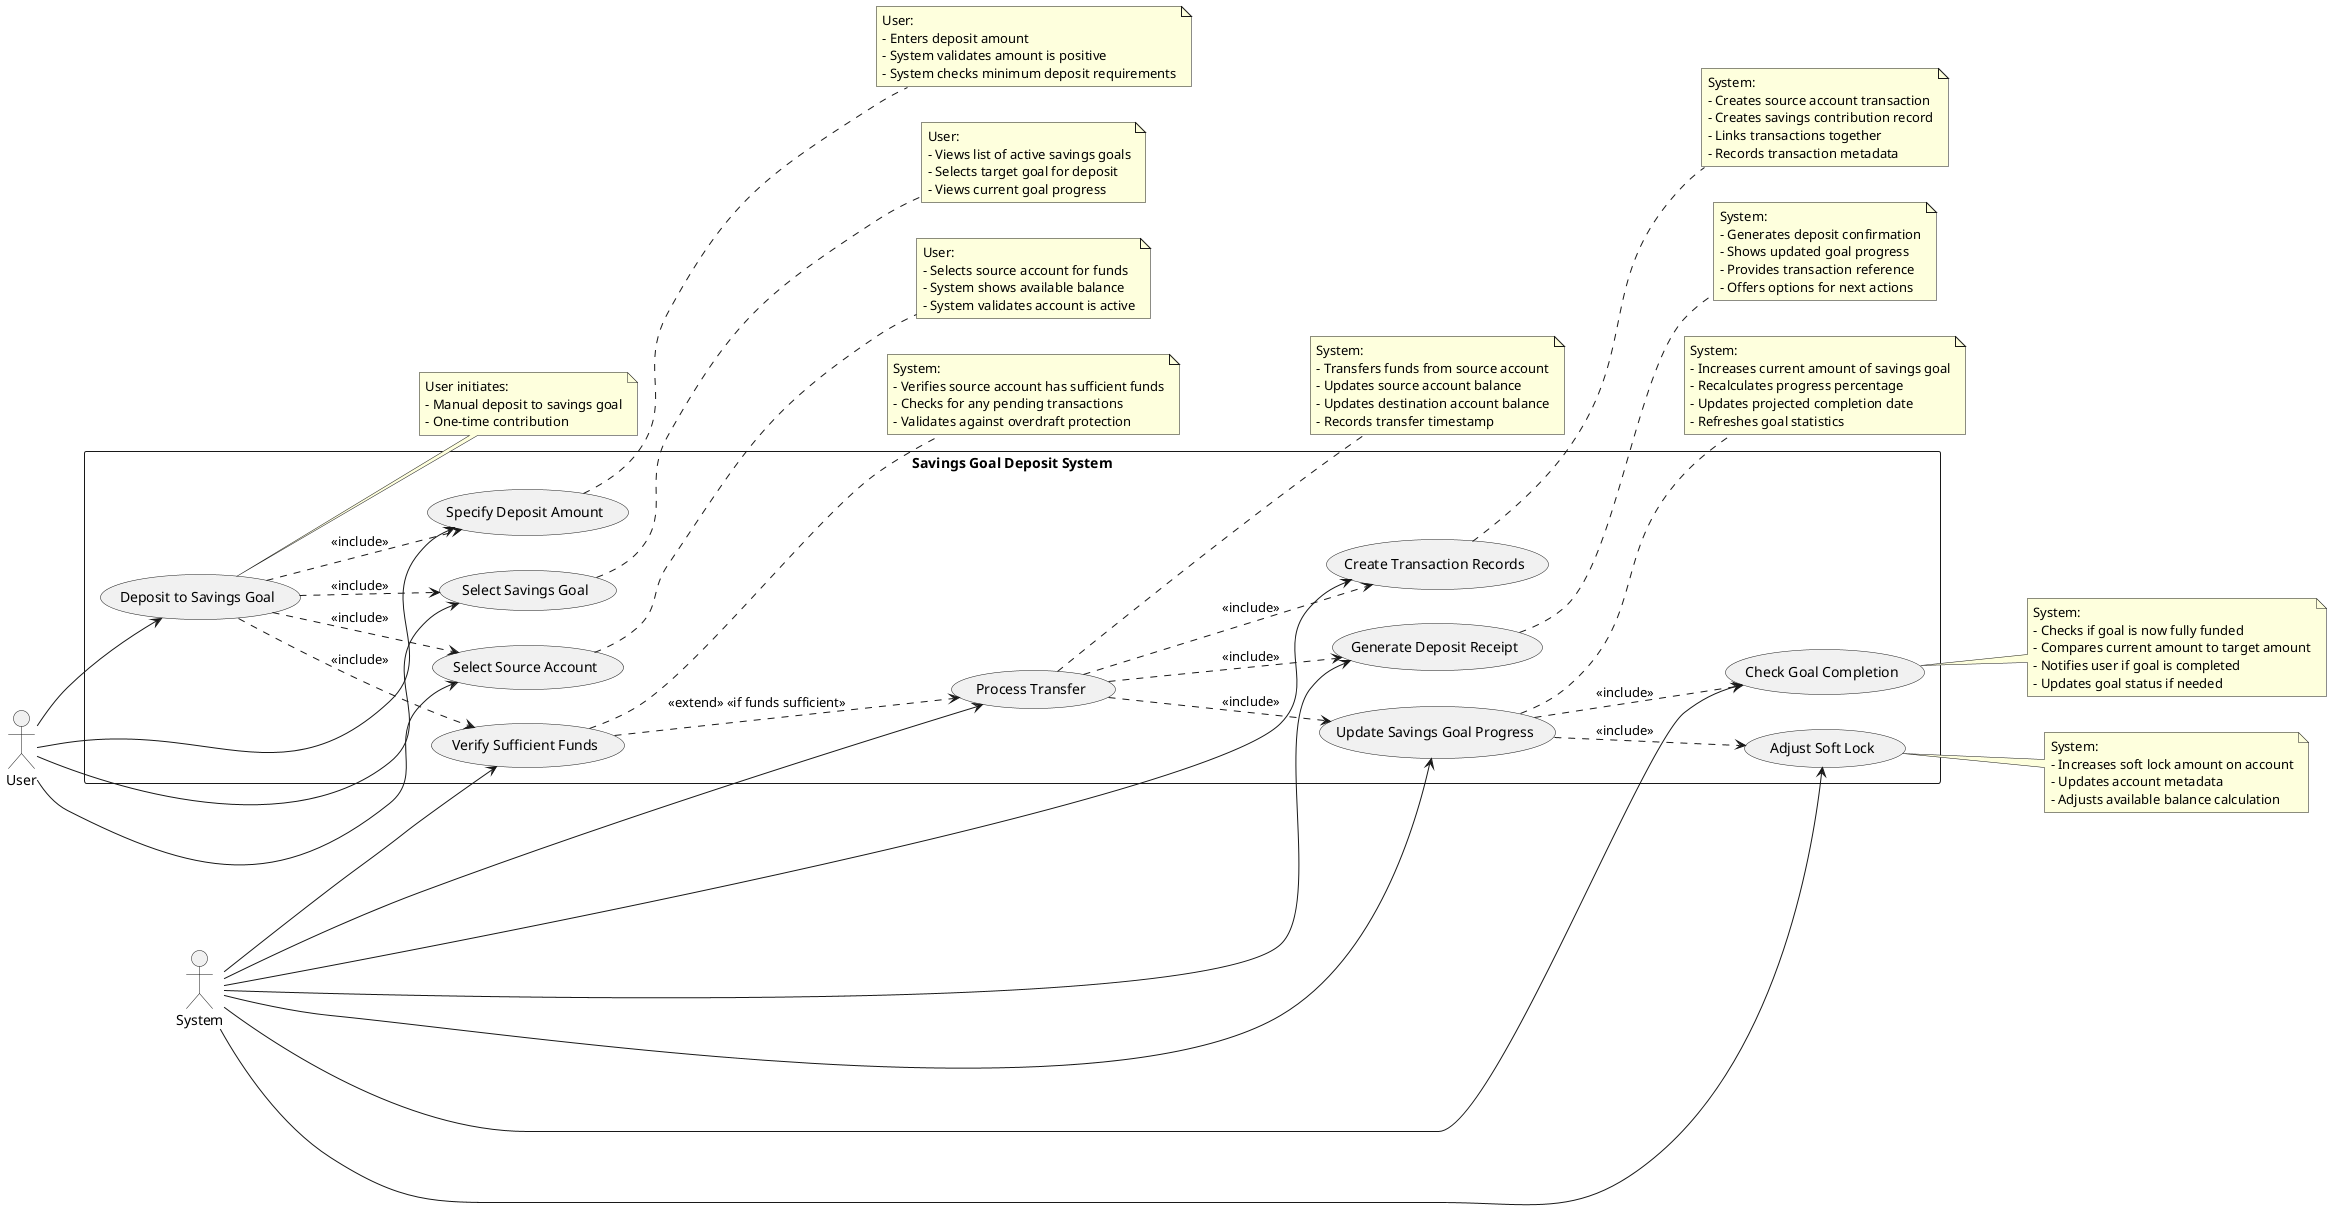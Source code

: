 /'
    Use case: User deposits funds into a savings goal.
    Actors: User, System
    Precondition:
    - A savings goal exists and is in "active" status.
    - User has sufficient funds in the source account.
    Postcondition:
    - Funds are transferred from source account to the goal's account.
    - The current amount of the savings goal is increased.
    - The progress percentage is updated.
    - The soft lock on the account is adjusted.
    - Transaction records are created.
    Trigger: User initiates a deposit to a savings goal.
'/

@startuml
left to right direction
actor "User" as user
actor "System" as system

rectangle "Savings Goal Deposit System" {
  usecase "Deposit to Savings Goal" as UC1
  usecase "Select Savings Goal" as UC2
  usecase "Specify Deposit Amount" as UC3
  usecase "Select Source Account" as UC4
  usecase "Verify Sufficient Funds" as UC5
  usecase "Process Transfer" as UC6
  usecase "Update Savings Goal Progress" as UC7
  usecase "Adjust Soft Lock" as UC8
  usecase "Create Transaction Records" as UC9
  usecase "Check Goal Completion" as UC10
  usecase "Generate Deposit Receipt" as UC11
}

user --> UC1
UC1 ..> UC2 : <<include>>
UC1 ..> UC3 : <<include>>
UC1 ..> UC4 : <<include>>
UC1 ..> UC5 : <<include>>
UC5 ..> UC6 : <<extend>> <<if funds sufficient>>
UC6 ..> UC7 : <<include>>
UC7 ..> UC8 : <<include>>
UC6 ..> UC9 : <<include>>
UC7 ..> UC10 : <<include>>
UC6 ..> UC11 : <<include>>

user --> UC2
user --> UC3
user --> UC4
system --> UC5
system --> UC6
system --> UC7
system --> UC8
system --> UC9
system --> UC10
system --> UC11

note right of UC1
  User initiates:
  - Manual deposit to savings goal
  - One-time contribution
end note

note right of UC2
  User:
  - Views list of active savings goals
  - Selects target goal for deposit
  - Views current goal progress
end note

note right of UC3
  User:
  - Enters deposit amount
  - System validates amount is positive
  - System checks minimum deposit requirements
end note

note right of UC4
  User:
  - Selects source account for funds
  - System shows available balance
  - System validates account is active
end note

note right of UC5
  System:
  - Verifies source account has sufficient funds
  - Checks for any pending transactions
  - Validates against overdraft protection
end note

note right of UC6
  System:
  - Transfers funds from source account
  - Updates source account balance
  - Updates destination account balance
  - Records transfer timestamp
end note

note right of UC7
  System:
  - Increases current amount of savings goal
  - Recalculates progress percentage
  - Updates projected completion date
  - Refreshes goal statistics
end note

note right of UC8
  System:
  - Increases soft lock amount on account
  - Updates account metadata
  - Adjusts available balance calculation
end note

note right of UC9
  System:
  - Creates source account transaction
  - Creates savings contribution record
  - Links transactions together
  - Records transaction metadata
end note

note right of UC10
  System:
  - Checks if goal is now fully funded
  - Compares current amount to target amount
  - Notifies user if goal is completed
  - Updates goal status if needed
end note

note right of UC11
  System:
  - Generates deposit confirmation
  - Shows updated goal progress
  - Provides transaction reference
  - Offers options for next actions
end note

@enduml